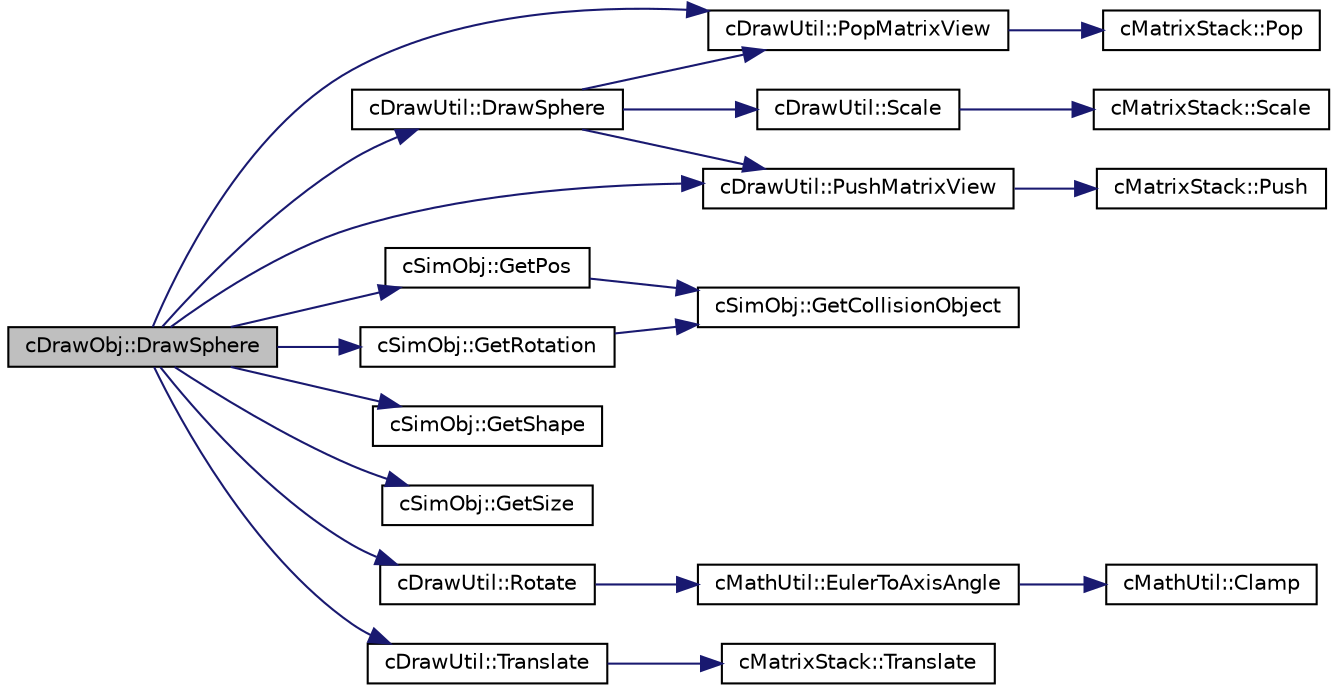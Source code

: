 digraph "cDrawObj::DrawSphere"
{
 // LATEX_PDF_SIZE
  edge [fontname="Helvetica",fontsize="10",labelfontname="Helvetica",labelfontsize="10"];
  node [fontname="Helvetica",fontsize="10",shape=record];
  rankdir="LR";
  Node1 [label="cDrawObj::DrawSphere",height=0.2,width=0.4,color="black", fillcolor="grey75", style="filled", fontcolor="black",tooltip=" "];
  Node1 -> Node2 [color="midnightblue",fontsize="10",style="solid",fontname="Helvetica"];
  Node2 [label="cDrawUtil::DrawSphere",height=0.2,width=0.4,color="black", fillcolor="white", style="filled",URL="$classc_draw_util.html#a4cb49515f4c561c95dafcea3f7b2a0cb",tooltip=" "];
  Node2 -> Node3 [color="midnightblue",fontsize="10",style="solid",fontname="Helvetica"];
  Node3 [label="cDrawUtil::PopMatrixView",height=0.2,width=0.4,color="black", fillcolor="white", style="filled",URL="$classc_draw_util.html#a8bec79da8550795d4b4966a94af7cf51",tooltip=" "];
  Node3 -> Node4 [color="midnightblue",fontsize="10",style="solid",fontname="Helvetica"];
  Node4 [label="cMatrixStack::Pop",height=0.2,width=0.4,color="black", fillcolor="white", style="filled",URL="$classc_matrix_stack.html#a6be215a8d6dc7f91c8e9577a8b550bfc",tooltip=" "];
  Node2 -> Node5 [color="midnightblue",fontsize="10",style="solid",fontname="Helvetica"];
  Node5 [label="cDrawUtil::PushMatrixView",height=0.2,width=0.4,color="black", fillcolor="white", style="filled",URL="$classc_draw_util.html#a166a3c9df5df3cb262d090cb2aaba33b",tooltip=" "];
  Node5 -> Node6 [color="midnightblue",fontsize="10",style="solid",fontname="Helvetica"];
  Node6 [label="cMatrixStack::Push",height=0.2,width=0.4,color="black", fillcolor="white", style="filled",URL="$classc_matrix_stack.html#aac0bfd176fd31cabb3e74a0a12b5a5d9",tooltip=" "];
  Node2 -> Node7 [color="midnightblue",fontsize="10",style="solid",fontname="Helvetica"];
  Node7 [label="cDrawUtil::Scale",height=0.2,width=0.4,color="black", fillcolor="white", style="filled",URL="$classc_draw_util.html#a9bb8552fad17d6bb2b5e6bb523859a61",tooltip=" "];
  Node7 -> Node8 [color="midnightblue",fontsize="10",style="solid",fontname="Helvetica"];
  Node8 [label="cMatrixStack::Scale",height=0.2,width=0.4,color="black", fillcolor="white", style="filled",URL="$classc_matrix_stack.html#a5ec94676f022413d2acdc471dd112614",tooltip=" "];
  Node1 -> Node9 [color="midnightblue",fontsize="10",style="solid",fontname="Helvetica"];
  Node9 [label="cSimObj::GetPos",height=0.2,width=0.4,color="black", fillcolor="white", style="filled",URL="$classc_sim_obj.html#adb9f6ca03649139e5300de22c12df44f",tooltip=" "];
  Node9 -> Node10 [color="midnightblue",fontsize="10",style="solid",fontname="Helvetica"];
  Node10 [label="cSimObj::GetCollisionObject",height=0.2,width=0.4,color="black", fillcolor="white", style="filled",URL="$classc_sim_obj.html#aabb085287e9c1b96e290f66b8cab95e9",tooltip=" "];
  Node1 -> Node11 [color="midnightblue",fontsize="10",style="solid",fontname="Helvetica"];
  Node11 [label="cSimObj::GetRotation",height=0.2,width=0.4,color="black", fillcolor="white", style="filled",URL="$classc_sim_obj.html#a67d5e8d8fa1f4232416d100a253f8fe0",tooltip=" "];
  Node11 -> Node10 [color="midnightblue",fontsize="10",style="solid",fontname="Helvetica"];
  Node1 -> Node12 [color="midnightblue",fontsize="10",style="solid",fontname="Helvetica"];
  Node12 [label="cSimObj::GetShape",height=0.2,width=0.4,color="black", fillcolor="white", style="filled",URL="$classc_sim_obj.html#aff15bf6696e8dd24ff98f976aabd82d4",tooltip=" "];
  Node1 -> Node13 [color="midnightblue",fontsize="10",style="solid",fontname="Helvetica"];
  Node13 [label="cSimObj::GetSize",height=0.2,width=0.4,color="black", fillcolor="white", style="filled",URL="$classc_sim_obj.html#af19ead8e90784db40995fac6df1df385",tooltip=" "];
  Node1 -> Node3 [color="midnightblue",fontsize="10",style="solid",fontname="Helvetica"];
  Node1 -> Node5 [color="midnightblue",fontsize="10",style="solid",fontname="Helvetica"];
  Node1 -> Node14 [color="midnightblue",fontsize="10",style="solid",fontname="Helvetica"];
  Node14 [label="cDrawUtil::Rotate",height=0.2,width=0.4,color="black", fillcolor="white", style="filled",URL="$classc_draw_util.html#a4f7570c5620a3429f43f0e92055ed771",tooltip=" "];
  Node14 -> Node15 [color="midnightblue",fontsize="10",style="solid",fontname="Helvetica"];
  Node15 [label="cMathUtil::EulerToAxisAngle",height=0.2,width=0.4,color="black", fillcolor="white", style="filled",URL="$classc_math_util.html#a8fd8f44cd65cdaa9c5cc1b1ff4b3652e",tooltip=" "];
  Node15 -> Node16 [color="midnightblue",fontsize="10",style="solid",fontname="Helvetica"];
  Node16 [label="cMathUtil::Clamp",height=0.2,width=0.4,color="black", fillcolor="white", style="filled",URL="$classc_math_util.html#ac7702e2a05013616d11f03619d9b4f1e",tooltip=" "];
  Node1 -> Node17 [color="midnightblue",fontsize="10",style="solid",fontname="Helvetica"];
  Node17 [label="cDrawUtil::Translate",height=0.2,width=0.4,color="black", fillcolor="white", style="filled",URL="$classc_draw_util.html#a1904a7034bb0ec43afdab4642d36e543",tooltip=" "];
  Node17 -> Node18 [color="midnightblue",fontsize="10",style="solid",fontname="Helvetica"];
  Node18 [label="cMatrixStack::Translate",height=0.2,width=0.4,color="black", fillcolor="white", style="filled",URL="$classc_matrix_stack.html#a9ab74621b7112ebf367e7c6feafff233",tooltip=" "];
}
